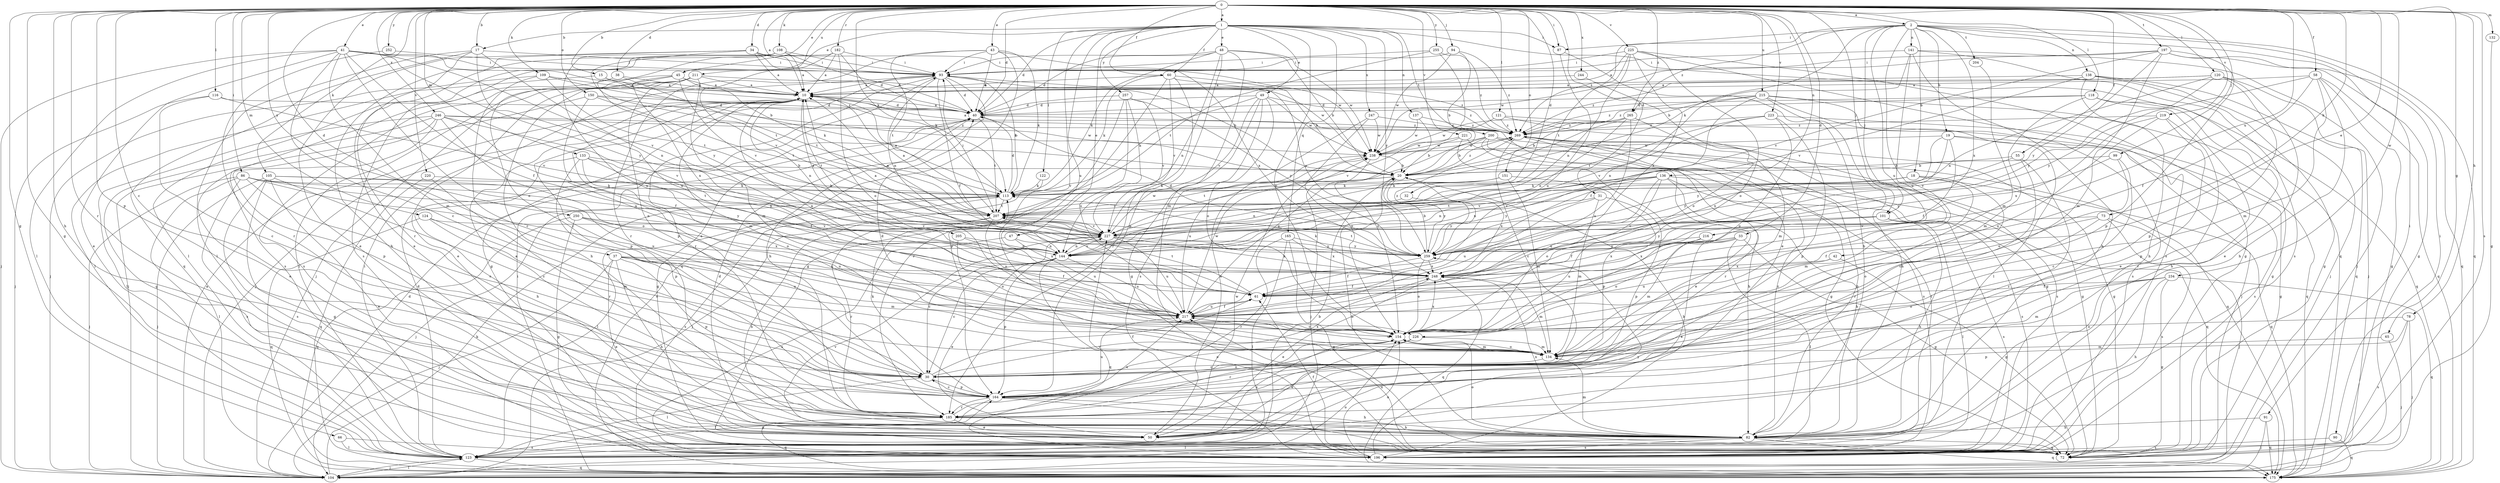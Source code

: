 strict digraph  {
0;
1;
2;
10;
15;
17;
18;
19;
20;
30;
31;
32;
33;
34;
37;
38;
40;
41;
42;
43;
45;
47;
48;
49;
50;
55;
58;
60;
61;
65;
66;
72;
73;
78;
82;
86;
87;
90;
91;
93;
94;
99;
101;
104;
105;
108;
109;
113;
116;
118;
120;
121;
122;
123;
124;
132;
133;
134;
136;
137;
138;
141;
144;
150;
151;
154;
164;
165;
175;
182;
185;
196;
197;
200;
204;
205;
207;
211;
215;
216;
217;
219;
220;
221;
223;
225;
226;
227;
234;
238;
244;
246;
247;
248;
250;
252;
255;
257;
259;
265;
269;
0 -> 1  [label=a];
0 -> 2  [label=a];
0 -> 10  [label=a];
0 -> 15  [label=b];
0 -> 17  [label=b];
0 -> 30  [label=c];
0 -> 31  [label=d];
0 -> 32  [label=d];
0 -> 33  [label=d];
0 -> 34  [label=d];
0 -> 37  [label=d];
0 -> 38  [label=d];
0 -> 40  [label=d];
0 -> 41  [label=e];
0 -> 42  [label=e];
0 -> 43  [label=e];
0 -> 45  [label=e];
0 -> 55  [label=f];
0 -> 58  [label=f];
0 -> 60  [label=f];
0 -> 65  [label=g];
0 -> 66  [label=g];
0 -> 72  [label=g];
0 -> 73  [label=h];
0 -> 78  [label=h];
0 -> 82  [label=h];
0 -> 86  [label=i];
0 -> 87  [label=i];
0 -> 94  [label=j];
0 -> 99  [label=j];
0 -> 101  [label=j];
0 -> 105  [label=k];
0 -> 108  [label=k];
0 -> 109  [label=k];
0 -> 113  [label=k];
0 -> 116  [label=l];
0 -> 118  [label=l];
0 -> 120  [label=l];
0 -> 121  [label=l];
0 -> 124  [label=m];
0 -> 132  [label=m];
0 -> 133  [label=m];
0 -> 136  [label=n];
0 -> 150  [label=o];
0 -> 151  [label=o];
0 -> 164  [label=p];
0 -> 182  [label=r];
0 -> 185  [label=r];
0 -> 196  [label=s];
0 -> 197  [label=t];
0 -> 211  [label=u];
0 -> 215  [label=u];
0 -> 216  [label=u];
0 -> 219  [label=v];
0 -> 220  [label=v];
0 -> 221  [label=v];
0 -> 223  [label=v];
0 -> 225  [label=v];
0 -> 234  [label=w];
0 -> 244  [label=x];
0 -> 246  [label=x];
0 -> 250  [label=y];
0 -> 252  [label=y];
0 -> 255  [label=y];
0 -> 265  [label=z];
1 -> 17  [label=b];
1 -> 40  [label=d];
1 -> 45  [label=e];
1 -> 47  [label=e];
1 -> 48  [label=e];
1 -> 49  [label=e];
1 -> 60  [label=f];
1 -> 87  [label=i];
1 -> 122  [label=l];
1 -> 137  [label=n];
1 -> 154  [label=o];
1 -> 165  [label=q];
1 -> 175  [label=q];
1 -> 200  [label=t];
1 -> 217  [label=u];
1 -> 226  [label=v];
1 -> 247  [label=x];
1 -> 257  [label=y];
1 -> 259  [label=y];
2 -> 18  [label=b];
2 -> 19  [label=b];
2 -> 87  [label=i];
2 -> 90  [label=i];
2 -> 91  [label=i];
2 -> 101  [label=j];
2 -> 113  [label=k];
2 -> 138  [label=n];
2 -> 141  [label=n];
2 -> 175  [label=q];
2 -> 204  [label=t];
2 -> 217  [label=u];
2 -> 226  [label=v];
2 -> 248  [label=x];
2 -> 265  [label=z];
2 -> 269  [label=z];
10 -> 40  [label=d];
10 -> 104  [label=j];
10 -> 134  [label=m];
10 -> 144  [label=n];
10 -> 164  [label=p];
10 -> 205  [label=t];
15 -> 10  [label=a];
15 -> 40  [label=d];
15 -> 123  [label=l];
17 -> 93  [label=i];
17 -> 123  [label=l];
17 -> 144  [label=n];
17 -> 175  [label=q];
17 -> 185  [label=r];
17 -> 217  [label=u];
18 -> 113  [label=k];
18 -> 134  [label=m];
18 -> 144  [label=n];
18 -> 175  [label=q];
18 -> 185  [label=r];
18 -> 227  [label=v];
19 -> 61  [label=f];
19 -> 72  [label=g];
19 -> 196  [label=s];
19 -> 238  [label=w];
19 -> 248  [label=x];
19 -> 259  [label=y];
20 -> 113  [label=k];
20 -> 207  [label=t];
20 -> 248  [label=x];
20 -> 259  [label=y];
20 -> 269  [label=z];
30 -> 10  [label=a];
30 -> 61  [label=f];
30 -> 123  [label=l];
30 -> 154  [label=o];
30 -> 164  [label=p];
30 -> 248  [label=x];
31 -> 134  [label=m];
31 -> 164  [label=p];
31 -> 207  [label=t];
31 -> 217  [label=u];
32 -> 207  [label=t];
32 -> 259  [label=y];
33 -> 50  [label=e];
33 -> 72  [label=g];
33 -> 123  [label=l];
33 -> 154  [label=o];
33 -> 217  [label=u];
33 -> 248  [label=x];
33 -> 259  [label=y];
34 -> 10  [label=a];
34 -> 40  [label=d];
34 -> 50  [label=e];
34 -> 82  [label=h];
34 -> 93  [label=i];
34 -> 207  [label=t];
34 -> 238  [label=w];
37 -> 50  [label=e];
37 -> 61  [label=f];
37 -> 82  [label=h];
37 -> 104  [label=j];
37 -> 134  [label=m];
37 -> 164  [label=p];
37 -> 217  [label=u];
37 -> 248  [label=x];
38 -> 10  [label=a];
38 -> 196  [label=s];
38 -> 207  [label=t];
40 -> 10  [label=a];
40 -> 72  [label=g];
40 -> 207  [label=t];
40 -> 269  [label=z];
41 -> 20  [label=b];
41 -> 30  [label=c];
41 -> 50  [label=e];
41 -> 61  [label=f];
41 -> 93  [label=i];
41 -> 104  [label=j];
41 -> 123  [label=l];
41 -> 134  [label=m];
41 -> 154  [label=o];
41 -> 227  [label=v];
41 -> 259  [label=y];
42 -> 72  [label=g];
42 -> 217  [label=u];
42 -> 248  [label=x];
43 -> 40  [label=d];
43 -> 93  [label=i];
43 -> 113  [label=k];
43 -> 175  [label=q];
43 -> 185  [label=r];
43 -> 207  [label=t];
43 -> 248  [label=x];
45 -> 10  [label=a];
45 -> 30  [label=c];
45 -> 113  [label=k];
45 -> 196  [label=s];
45 -> 227  [label=v];
45 -> 248  [label=x];
47 -> 144  [label=n];
47 -> 196  [label=s];
47 -> 217  [label=u];
48 -> 20  [label=b];
48 -> 40  [label=d];
48 -> 93  [label=i];
48 -> 113  [label=k];
48 -> 134  [label=m];
48 -> 144  [label=n];
48 -> 164  [label=p];
48 -> 238  [label=w];
49 -> 40  [label=d];
49 -> 72  [label=g];
49 -> 113  [label=k];
49 -> 154  [label=o];
49 -> 196  [label=s];
49 -> 227  [label=v];
49 -> 238  [label=w];
49 -> 269  [label=z];
50 -> 40  [label=d];
50 -> 238  [label=w];
55 -> 20  [label=b];
55 -> 30  [label=c];
55 -> 185  [label=r];
55 -> 259  [label=y];
58 -> 10  [label=a];
58 -> 61  [label=f];
58 -> 72  [label=g];
58 -> 82  [label=h];
58 -> 134  [label=m];
58 -> 175  [label=q];
58 -> 259  [label=y];
60 -> 10  [label=a];
60 -> 20  [label=b];
60 -> 72  [label=g];
60 -> 113  [label=k];
60 -> 185  [label=r];
60 -> 227  [label=v];
60 -> 259  [label=y];
61 -> 207  [label=t];
61 -> 217  [label=u];
65 -> 104  [label=j];
65 -> 134  [label=m];
66 -> 123  [label=l];
66 -> 196  [label=s];
72 -> 20  [label=b];
72 -> 217  [label=u];
72 -> 227  [label=v];
73 -> 61  [label=f];
73 -> 104  [label=j];
73 -> 154  [label=o];
73 -> 196  [label=s];
73 -> 227  [label=v];
78 -> 104  [label=j];
78 -> 154  [label=o];
78 -> 164  [label=p];
78 -> 196  [label=s];
82 -> 72  [label=g];
82 -> 123  [label=l];
82 -> 134  [label=m];
82 -> 154  [label=o];
82 -> 175  [label=q];
82 -> 196  [label=s];
82 -> 248  [label=x];
82 -> 269  [label=z];
86 -> 30  [label=c];
86 -> 104  [label=j];
86 -> 113  [label=k];
86 -> 123  [label=l];
86 -> 144  [label=n];
86 -> 196  [label=s];
86 -> 217  [label=u];
86 -> 259  [label=y];
87 -> 82  [label=h];
87 -> 217  [label=u];
90 -> 175  [label=q];
90 -> 196  [label=s];
91 -> 82  [label=h];
91 -> 104  [label=j];
91 -> 175  [label=q];
93 -> 10  [label=a];
93 -> 20  [label=b];
93 -> 40  [label=d];
93 -> 61  [label=f];
93 -> 72  [label=g];
93 -> 82  [label=h];
93 -> 144  [label=n];
93 -> 185  [label=r];
93 -> 269  [label=z];
94 -> 20  [label=b];
94 -> 93  [label=i];
94 -> 238  [label=w];
94 -> 269  [label=z];
99 -> 20  [label=b];
99 -> 30  [label=c];
99 -> 154  [label=o];
99 -> 259  [label=y];
101 -> 61  [label=f];
101 -> 82  [label=h];
101 -> 123  [label=l];
101 -> 196  [label=s];
101 -> 227  [label=v];
101 -> 259  [label=y];
104 -> 10  [label=a];
104 -> 40  [label=d];
104 -> 113  [label=k];
104 -> 123  [label=l];
104 -> 154  [label=o];
105 -> 30  [label=c];
105 -> 50  [label=e];
105 -> 72  [label=g];
105 -> 104  [label=j];
105 -> 113  [label=k];
105 -> 196  [label=s];
105 -> 207  [label=t];
108 -> 10  [label=a];
108 -> 40  [label=d];
108 -> 93  [label=i];
108 -> 123  [label=l];
108 -> 217  [label=u];
108 -> 259  [label=y];
109 -> 10  [label=a];
109 -> 30  [label=c];
109 -> 104  [label=j];
109 -> 207  [label=t];
109 -> 269  [label=z];
113 -> 10  [label=a];
113 -> 40  [label=d];
113 -> 93  [label=i];
113 -> 104  [label=j];
113 -> 123  [label=l];
113 -> 196  [label=s];
113 -> 207  [label=t];
116 -> 30  [label=c];
116 -> 40  [label=d];
116 -> 104  [label=j];
116 -> 227  [label=v];
118 -> 40  [label=d];
118 -> 50  [label=e];
118 -> 82  [label=h];
118 -> 134  [label=m];
118 -> 175  [label=q];
118 -> 269  [label=z];
120 -> 10  [label=a];
120 -> 50  [label=e];
120 -> 104  [label=j];
120 -> 144  [label=n];
120 -> 164  [label=p];
120 -> 259  [label=y];
120 -> 269  [label=z];
121 -> 72  [label=g];
121 -> 104  [label=j];
121 -> 227  [label=v];
121 -> 269  [label=z];
122 -> 104  [label=j];
122 -> 113  [label=k];
123 -> 20  [label=b];
123 -> 40  [label=d];
123 -> 93  [label=i];
123 -> 104  [label=j];
123 -> 164  [label=p];
123 -> 175  [label=q];
124 -> 30  [label=c];
124 -> 134  [label=m];
124 -> 175  [label=q];
124 -> 227  [label=v];
132 -> 72  [label=g];
133 -> 20  [label=b];
133 -> 61  [label=f];
133 -> 82  [label=h];
133 -> 144  [label=n];
133 -> 154  [label=o];
133 -> 164  [label=p];
134 -> 30  [label=c];
134 -> 40  [label=d];
134 -> 154  [label=o];
134 -> 217  [label=u];
136 -> 82  [label=h];
136 -> 113  [label=k];
136 -> 144  [label=n];
136 -> 154  [label=o];
136 -> 175  [label=q];
136 -> 196  [label=s];
136 -> 217  [label=u];
136 -> 227  [label=v];
136 -> 259  [label=y];
137 -> 154  [label=o];
137 -> 238  [label=w];
137 -> 269  [label=z];
138 -> 10  [label=a];
138 -> 72  [label=g];
138 -> 82  [label=h];
138 -> 104  [label=j];
138 -> 175  [label=q];
138 -> 227  [label=v];
141 -> 20  [label=b];
141 -> 82  [label=h];
141 -> 93  [label=i];
141 -> 104  [label=j];
141 -> 196  [label=s];
141 -> 217  [label=u];
144 -> 30  [label=c];
144 -> 50  [label=e];
144 -> 164  [label=p];
144 -> 175  [label=q];
144 -> 217  [label=u];
144 -> 227  [label=v];
150 -> 20  [label=b];
150 -> 40  [label=d];
150 -> 104  [label=j];
150 -> 207  [label=t];
150 -> 217  [label=u];
151 -> 113  [label=k];
151 -> 134  [label=m];
151 -> 144  [label=n];
151 -> 164  [label=p];
154 -> 50  [label=e];
154 -> 134  [label=m];
154 -> 248  [label=x];
164 -> 30  [label=c];
164 -> 72  [label=g];
164 -> 82  [label=h];
164 -> 113  [label=k];
164 -> 123  [label=l];
164 -> 154  [label=o];
164 -> 185  [label=r];
164 -> 217  [label=u];
165 -> 72  [label=g];
165 -> 123  [label=l];
165 -> 185  [label=r];
165 -> 248  [label=x];
165 -> 259  [label=y];
175 -> 93  [label=i];
182 -> 10  [label=a];
182 -> 50  [label=e];
182 -> 93  [label=i];
182 -> 113  [label=k];
182 -> 154  [label=o];
182 -> 196  [label=s];
182 -> 227  [label=v];
185 -> 10  [label=a];
185 -> 50  [label=e];
185 -> 82  [label=h];
185 -> 175  [label=q];
185 -> 217  [label=u];
196 -> 20  [label=b];
196 -> 61  [label=f];
196 -> 154  [label=o];
196 -> 227  [label=v];
196 -> 259  [label=y];
197 -> 72  [label=g];
197 -> 93  [label=i];
197 -> 134  [label=m];
197 -> 164  [label=p];
197 -> 175  [label=q];
197 -> 227  [label=v];
197 -> 238  [label=w];
197 -> 259  [label=y];
200 -> 20  [label=b];
200 -> 72  [label=g];
200 -> 82  [label=h];
200 -> 175  [label=q];
200 -> 196  [label=s];
200 -> 217  [label=u];
200 -> 238  [label=w];
204 -> 134  [label=m];
205 -> 10  [label=a];
205 -> 144  [label=n];
205 -> 154  [label=o];
205 -> 248  [label=x];
207 -> 10  [label=a];
207 -> 82  [label=h];
207 -> 93  [label=i];
207 -> 185  [label=r];
207 -> 217  [label=u];
207 -> 227  [label=v];
211 -> 10  [label=a];
211 -> 50  [label=e];
211 -> 82  [label=h];
211 -> 104  [label=j];
211 -> 123  [label=l];
211 -> 134  [label=m];
211 -> 164  [label=p];
211 -> 238  [label=w];
215 -> 40  [label=d];
215 -> 61  [label=f];
215 -> 72  [label=g];
215 -> 82  [label=h];
215 -> 123  [label=l];
215 -> 144  [label=n];
215 -> 196  [label=s];
215 -> 269  [label=z];
216 -> 134  [label=m];
216 -> 248  [label=x];
216 -> 259  [label=y];
217 -> 10  [label=a];
217 -> 61  [label=f];
217 -> 154  [label=o];
217 -> 238  [label=w];
219 -> 154  [label=o];
219 -> 164  [label=p];
219 -> 185  [label=r];
219 -> 248  [label=x];
219 -> 269  [label=z];
220 -> 113  [label=k];
220 -> 175  [label=q];
220 -> 185  [label=r];
221 -> 20  [label=b];
221 -> 50  [label=e];
221 -> 72  [label=g];
221 -> 238  [label=w];
223 -> 154  [label=o];
223 -> 164  [label=p];
223 -> 175  [label=q];
223 -> 207  [label=t];
223 -> 227  [label=v];
223 -> 269  [label=z];
225 -> 10  [label=a];
225 -> 72  [label=g];
225 -> 93  [label=i];
225 -> 144  [label=n];
225 -> 154  [label=o];
225 -> 196  [label=s];
225 -> 207  [label=t];
225 -> 248  [label=x];
226 -> 50  [label=e];
226 -> 134  [label=m];
226 -> 185  [label=r];
227 -> 10  [label=a];
227 -> 30  [label=c];
227 -> 144  [label=n];
227 -> 217  [label=u];
227 -> 238  [label=w];
227 -> 248  [label=x];
227 -> 259  [label=y];
234 -> 61  [label=f];
234 -> 72  [label=g];
234 -> 82  [label=h];
234 -> 134  [label=m];
234 -> 154  [label=o];
234 -> 175  [label=q];
238 -> 20  [label=b];
238 -> 104  [label=j];
238 -> 217  [label=u];
244 -> 10  [label=a];
244 -> 154  [label=o];
246 -> 50  [label=e];
246 -> 61  [label=f];
246 -> 72  [label=g];
246 -> 123  [label=l];
246 -> 154  [label=o];
246 -> 164  [label=p];
246 -> 227  [label=v];
246 -> 238  [label=w];
246 -> 269  [label=z];
247 -> 50  [label=e];
247 -> 154  [label=o];
247 -> 238  [label=w];
247 -> 269  [label=z];
248 -> 50  [label=e];
248 -> 61  [label=f];
248 -> 113  [label=k];
248 -> 134  [label=m];
248 -> 175  [label=q];
250 -> 72  [label=g];
250 -> 175  [label=q];
250 -> 217  [label=u];
250 -> 227  [label=v];
250 -> 248  [label=x];
252 -> 93  [label=i];
252 -> 185  [label=r];
255 -> 50  [label=e];
255 -> 93  [label=i];
255 -> 207  [label=t];
255 -> 269  [label=z];
257 -> 40  [label=d];
257 -> 164  [label=p];
257 -> 185  [label=r];
257 -> 217  [label=u];
257 -> 227  [label=v];
257 -> 259  [label=y];
259 -> 10  [label=a];
259 -> 20  [label=b];
259 -> 40  [label=d];
259 -> 61  [label=f];
259 -> 154  [label=o];
259 -> 207  [label=t];
259 -> 248  [label=x];
259 -> 269  [label=z];
265 -> 20  [label=b];
265 -> 134  [label=m];
265 -> 144  [label=n];
265 -> 217  [label=u];
265 -> 238  [label=w];
265 -> 269  [label=z];
269 -> 10  [label=a];
269 -> 30  [label=c];
269 -> 72  [label=g];
269 -> 82  [label=h];
269 -> 123  [label=l];
269 -> 185  [label=r];
269 -> 196  [label=s];
269 -> 238  [label=w];
}
